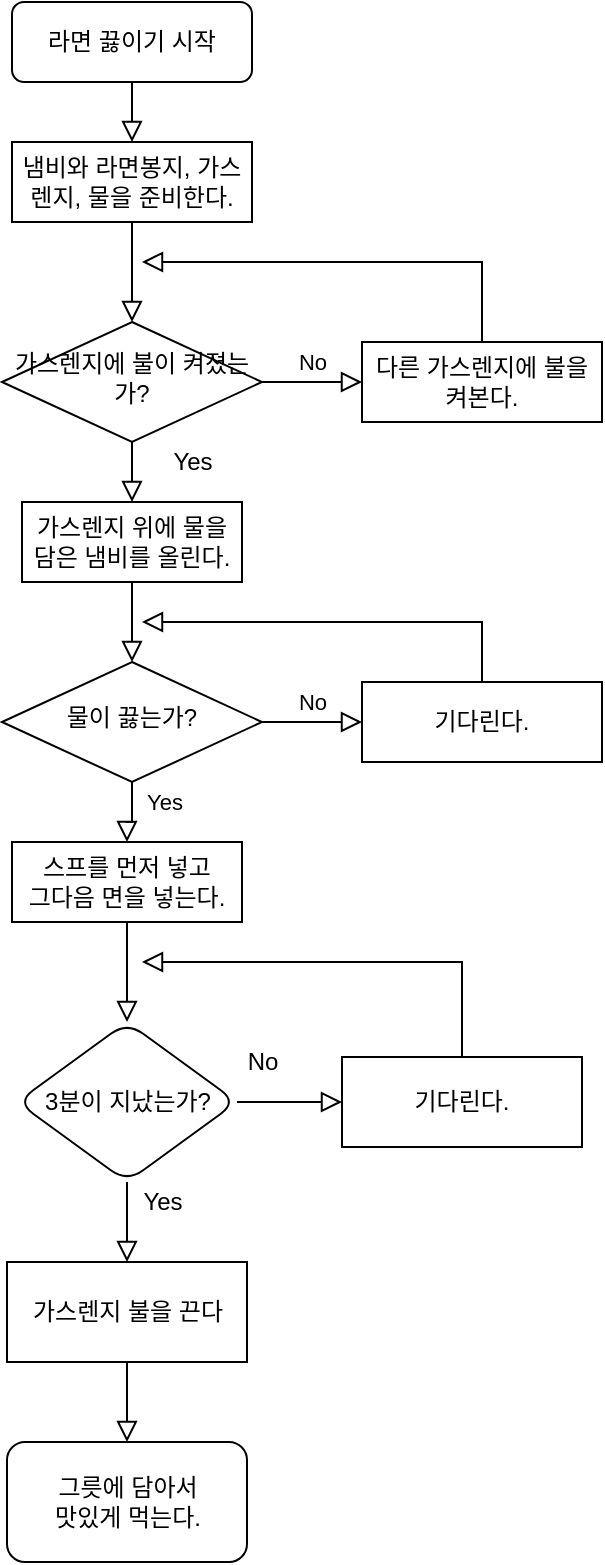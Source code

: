 <mxfile version="14.4.3" type="github">
  <diagram id="C5RBs43oDa-KdzZeNtuy" name="Page-1">
    <mxGraphModel dx="830" dy="531" grid="1" gridSize="10" guides="1" tooltips="1" connect="1" arrows="1" fold="1" page="1" pageScale="1" pageWidth="827" pageHeight="1169" math="0" shadow="0">
      <root>
        <mxCell id="WIyWlLk6GJQsqaUBKTNV-0" />
        <mxCell id="WIyWlLk6GJQsqaUBKTNV-1" parent="WIyWlLk6GJQsqaUBKTNV-0" />
        <mxCell id="WIyWlLk6GJQsqaUBKTNV-2" value="" style="rounded=0;html=1;jettySize=auto;orthogonalLoop=1;fontSize=11;endArrow=block;endFill=0;endSize=8;strokeWidth=1;shadow=0;labelBackgroundColor=none;edgeStyle=orthogonalEdgeStyle;" parent="WIyWlLk6GJQsqaUBKTNV-1" edge="1">
          <mxGeometry relative="1" as="geometry">
            <mxPoint x="205" y="50" as="sourcePoint" />
            <mxPoint x="205" y="80" as="targetPoint" />
          </mxGeometry>
        </mxCell>
        <mxCell id="WIyWlLk6GJQsqaUBKTNV-3" value="라면 끓이기 시작" style="rounded=1;whiteSpace=wrap;html=1;fontSize=12;glass=0;strokeWidth=1;shadow=0;" parent="WIyWlLk6GJQsqaUBKTNV-1" vertex="1">
          <mxGeometry x="145" y="10" width="120" height="40" as="geometry" />
        </mxCell>
        <mxCell id="WIyWlLk6GJQsqaUBKTNV-5" value="No" style="edgeStyle=orthogonalEdgeStyle;rounded=0;html=1;jettySize=auto;orthogonalLoop=1;fontSize=11;endArrow=block;endFill=0;endSize=8;strokeWidth=1;shadow=0;labelBackgroundColor=none;" parent="WIyWlLk6GJQsqaUBKTNV-1" source="WIyWlLk6GJQsqaUBKTNV-6" target="WIyWlLk6GJQsqaUBKTNV-7" edge="1">
          <mxGeometry y="10" relative="1" as="geometry">
            <mxPoint as="offset" />
          </mxGeometry>
        </mxCell>
        <mxCell id="SzI7ySh3XUHEro9wcSAu-4" value="" style="edgeStyle=orthogonalEdgeStyle;rounded=0;orthogonalLoop=1;jettySize=auto;html=1;shadow=0;labelBackgroundColor=none;endArrow=block;endFill=0;endSize=8;strokeWidth=1;" parent="WIyWlLk6GJQsqaUBKTNV-1" source="WIyWlLk6GJQsqaUBKTNV-6" target="SzI7ySh3XUHEro9wcSAu-3" edge="1">
          <mxGeometry relative="1" as="geometry" />
        </mxCell>
        <mxCell id="WIyWlLk6GJQsqaUBKTNV-6" value="가스렌지에 불이 켜졌는가?" style="rhombus;whiteSpace=wrap;html=1;shadow=0;fontFamily=Helvetica;fontSize=12;align=center;strokeWidth=1;spacing=6;spacingTop=-4;" parent="WIyWlLk6GJQsqaUBKTNV-1" vertex="1">
          <mxGeometry x="140" y="170" width="130" height="60" as="geometry" />
        </mxCell>
        <mxCell id="SzI7ySh3XUHEro9wcSAu-2" style="edgeStyle=orthogonalEdgeStyle;rounded=0;orthogonalLoop=1;jettySize=auto;html=1;shadow=0;labelBackgroundColor=none;endArrow=block;endFill=0;endSize=8;strokeWidth=1;" parent="WIyWlLk6GJQsqaUBKTNV-1" source="WIyWlLk6GJQsqaUBKTNV-7" edge="1">
          <mxGeometry relative="1" as="geometry">
            <mxPoint x="210" y="140" as="targetPoint" />
            <Array as="points">
              <mxPoint x="380" y="140" />
            </Array>
          </mxGeometry>
        </mxCell>
        <mxCell id="WIyWlLk6GJQsqaUBKTNV-7" value="다른 가스렌지에 불을 켜본다." style="whiteSpace=wrap;html=1;fontSize=12;glass=0;strokeWidth=1;shadow=0;" parent="WIyWlLk6GJQsqaUBKTNV-1" vertex="1">
          <mxGeometry x="320" y="180" width="120" height="40" as="geometry" />
        </mxCell>
        <mxCell id="WIyWlLk6GJQsqaUBKTNV-8" value="Yes" style="rounded=0;html=1;jettySize=auto;orthogonalLoop=1;fontSize=11;endArrow=block;endFill=0;endSize=8;strokeWidth=1;shadow=0;labelBackgroundColor=none;edgeStyle=orthogonalEdgeStyle;entryX=0.5;entryY=0;entryDx=0;entryDy=0;" parent="WIyWlLk6GJQsqaUBKTNV-1" source="SzI7ySh3XUHEro9wcSAu-8" target="SzI7ySh3XUHEro9wcSAu-12" edge="1">
          <mxGeometry x="-1" y="63" relative="1" as="geometry">
            <mxPoint x="-45" y="-60" as="offset" />
            <mxPoint x="202.5" y="500" as="targetPoint" />
          </mxGeometry>
        </mxCell>
        <mxCell id="WIyWlLk6GJQsqaUBKTNV-9" value="No" style="edgeStyle=orthogonalEdgeStyle;rounded=0;html=1;jettySize=auto;orthogonalLoop=1;fontSize=11;endArrow=block;endFill=0;endSize=8;strokeWidth=1;shadow=0;labelBackgroundColor=none;" parent="WIyWlLk6GJQsqaUBKTNV-1" source="WIyWlLk6GJQsqaUBKTNV-10" target="WIyWlLk6GJQsqaUBKTNV-12" edge="1">
          <mxGeometry y="10" relative="1" as="geometry">
            <mxPoint as="offset" />
          </mxGeometry>
        </mxCell>
        <mxCell id="SzI7ySh3XUHEro9wcSAu-11" style="edgeStyle=orthogonalEdgeStyle;rounded=0;orthogonalLoop=1;jettySize=auto;html=1;entryX=0.5;entryY=0;entryDx=0;entryDy=0;shadow=0;labelBackgroundColor=none;endArrow=block;endFill=0;endSize=8;strokeWidth=1;" parent="WIyWlLk6GJQsqaUBKTNV-1" source="WIyWlLk6GJQsqaUBKTNV-10" target="SzI7ySh3XUHEro9wcSAu-8" edge="1">
          <mxGeometry relative="1" as="geometry" />
        </mxCell>
        <mxCell id="WIyWlLk6GJQsqaUBKTNV-10" value="물이 끓는가?" style="rhombus;whiteSpace=wrap;html=1;shadow=0;fontFamily=Helvetica;fontSize=12;align=center;strokeWidth=1;spacing=6;spacingTop=-4;" parent="WIyWlLk6GJQsqaUBKTNV-1" vertex="1">
          <mxGeometry x="140" y="340" width="130" height="60" as="geometry" />
        </mxCell>
        <mxCell id="SzI7ySh3XUHEro9wcSAu-7" style="edgeStyle=orthogonalEdgeStyle;rounded=0;orthogonalLoop=1;jettySize=auto;html=1;shadow=0;labelBackgroundColor=none;endArrow=block;endFill=0;endSize=8;strokeWidth=1;exitX=0.5;exitY=0;exitDx=0;exitDy=0;" parent="WIyWlLk6GJQsqaUBKTNV-1" source="WIyWlLk6GJQsqaUBKTNV-12" edge="1">
          <mxGeometry relative="1" as="geometry">
            <mxPoint x="210" y="320" as="targetPoint" />
            <Array as="points">
              <mxPoint x="380" y="330" />
              <mxPoint x="380" y="330" />
            </Array>
          </mxGeometry>
        </mxCell>
        <mxCell id="WIyWlLk6GJQsqaUBKTNV-12" value="기다린다." style="whiteSpace=wrap;html=1;fontSize=12;glass=0;strokeWidth=1;shadow=0;" parent="WIyWlLk6GJQsqaUBKTNV-1" vertex="1">
          <mxGeometry x="320" y="350" width="120" height="40" as="geometry" />
        </mxCell>
        <mxCell id="SzI7ySh3XUHEro9wcSAu-1" style="edgeStyle=orthogonalEdgeStyle;rounded=0;orthogonalLoop=1;jettySize=auto;html=1;entryX=0.5;entryY=0;entryDx=0;entryDy=0;shadow=0;labelBackgroundColor=none;endArrow=block;endFill=0;endSize=8;strokeWidth=1;" parent="WIyWlLk6GJQsqaUBKTNV-1" source="SzI7ySh3XUHEro9wcSAu-0" target="WIyWlLk6GJQsqaUBKTNV-6" edge="1">
          <mxGeometry relative="1" as="geometry">
            <mxPoint x="190" y="160" as="targetPoint" />
            <Array as="points" />
          </mxGeometry>
        </mxCell>
        <mxCell id="SzI7ySh3XUHEro9wcSAu-0" value="냄비와 라면봉지, 가스렌지, 물을 준비한다." style="rounded=0;whiteSpace=wrap;html=1;" parent="WIyWlLk6GJQsqaUBKTNV-1" vertex="1">
          <mxGeometry x="145" y="80" width="120" height="40" as="geometry" />
        </mxCell>
        <mxCell id="SzI7ySh3XUHEro9wcSAu-5" style="edgeStyle=orthogonalEdgeStyle;rounded=0;orthogonalLoop=1;jettySize=auto;html=1;shadow=0;labelBackgroundColor=none;endArrow=block;endFill=0;endSize=8;strokeWidth=1;" parent="WIyWlLk6GJQsqaUBKTNV-1" source="SzI7ySh3XUHEro9wcSAu-3" edge="1">
          <mxGeometry relative="1" as="geometry">
            <mxPoint x="205" y="340" as="targetPoint" />
          </mxGeometry>
        </mxCell>
        <mxCell id="SzI7ySh3XUHEro9wcSAu-3" value="가스렌지 위에 물을 담은 냄비를 올린다." style="rounded=0;whiteSpace=wrap;html=1;" parent="WIyWlLk6GJQsqaUBKTNV-1" vertex="1">
          <mxGeometry x="150" y="260" width="110" height="40" as="geometry" />
        </mxCell>
        <mxCell id="SzI7ySh3XUHEro9wcSAu-8" value="스프를 먼저 넣고&lt;br&gt;그다음 면을 넣는다." style="rounded=0;whiteSpace=wrap;html=1;shadow=0;glass=0;strokeWidth=1;" parent="WIyWlLk6GJQsqaUBKTNV-1" vertex="1">
          <mxGeometry x="145" y="430" width="115" height="40" as="geometry" />
        </mxCell>
        <mxCell id="SzI7ySh3XUHEro9wcSAu-16" style="edgeStyle=orthogonalEdgeStyle;rounded=0;orthogonalLoop=1;jettySize=auto;html=1;entryX=0;entryY=0.5;entryDx=0;entryDy=0;shadow=0;labelBackgroundColor=none;endArrow=block;endFill=0;endSize=8;strokeWidth=1;" parent="WIyWlLk6GJQsqaUBKTNV-1" source="SzI7ySh3XUHEro9wcSAu-12" target="SzI7ySh3XUHEro9wcSAu-14" edge="1">
          <mxGeometry relative="1" as="geometry" />
        </mxCell>
        <mxCell id="SzI7ySh3XUHEro9wcSAu-24" style="edgeStyle=orthogonalEdgeStyle;rounded=0;orthogonalLoop=1;jettySize=auto;html=1;entryX=0.5;entryY=0;entryDx=0;entryDy=0;shadow=0;labelBackgroundColor=none;endArrow=block;endFill=0;endSize=8;strokeWidth=1;" parent="WIyWlLk6GJQsqaUBKTNV-1" source="SzI7ySh3XUHEro9wcSAu-12" target="SzI7ySh3XUHEro9wcSAu-22" edge="1">
          <mxGeometry relative="1" as="geometry" />
        </mxCell>
        <mxCell id="SzI7ySh3XUHEro9wcSAu-12" value="3분이 지났는가?" style="rhombus;whiteSpace=wrap;html=1;rounded=1;shadow=0;glass=0;strokeWidth=1;" parent="WIyWlLk6GJQsqaUBKTNV-1" vertex="1">
          <mxGeometry x="147.5" y="520" width="110" height="80" as="geometry" />
        </mxCell>
        <mxCell id="SzI7ySh3XUHEro9wcSAu-17" style="edgeStyle=orthogonalEdgeStyle;rounded=0;orthogonalLoop=1;jettySize=auto;html=1;shadow=0;labelBackgroundColor=none;endArrow=block;endFill=0;endSize=8;strokeWidth=1;" parent="WIyWlLk6GJQsqaUBKTNV-1" source="SzI7ySh3XUHEro9wcSAu-14" edge="1">
          <mxGeometry relative="1" as="geometry">
            <mxPoint x="210" y="490" as="targetPoint" />
            <Array as="points">
              <mxPoint x="370" y="500" />
              <mxPoint x="370" y="500" />
            </Array>
          </mxGeometry>
        </mxCell>
        <mxCell id="SzI7ySh3XUHEro9wcSAu-14" value="기다린다." style="rounded=0;whiteSpace=wrap;html=1;shadow=0;glass=0;strokeWidth=1;" parent="WIyWlLk6GJQsqaUBKTNV-1" vertex="1">
          <mxGeometry x="310" y="537.5" width="120" height="45" as="geometry" />
        </mxCell>
        <mxCell id="SzI7ySh3XUHEro9wcSAu-18" value="No" style="text;html=1;align=center;verticalAlign=middle;resizable=0;points=[];autosize=1;" parent="WIyWlLk6GJQsqaUBKTNV-1" vertex="1">
          <mxGeometry x="255" y="530" width="30" height="20" as="geometry" />
        </mxCell>
        <mxCell id="SzI7ySh3XUHEro9wcSAu-31" style="edgeStyle=orthogonalEdgeStyle;rounded=0;orthogonalLoop=1;jettySize=auto;html=1;entryX=0.5;entryY=0;entryDx=0;entryDy=0;shadow=0;labelBackgroundColor=none;endArrow=block;endFill=0;endSize=8;strokeWidth=1;" parent="WIyWlLk6GJQsqaUBKTNV-1" source="SzI7ySh3XUHEro9wcSAu-22" target="SzI7ySh3XUHEro9wcSAu-29" edge="1">
          <mxGeometry relative="1" as="geometry" />
        </mxCell>
        <mxCell id="SzI7ySh3XUHEro9wcSAu-22" value="가스렌지 불을 끈다" style="rounded=0;whiteSpace=wrap;html=1;shadow=0;glass=0;strokeWidth=1;" parent="WIyWlLk6GJQsqaUBKTNV-1" vertex="1">
          <mxGeometry x="142.5" y="640" width="120" height="50" as="geometry" />
        </mxCell>
        <mxCell id="SzI7ySh3XUHEro9wcSAu-25" value="Yes" style="text;html=1;align=center;verticalAlign=middle;resizable=0;points=[];autosize=1;" parent="WIyWlLk6GJQsqaUBKTNV-1" vertex="1">
          <mxGeometry x="205" y="600" width="30" height="20" as="geometry" />
        </mxCell>
        <mxCell id="SzI7ySh3XUHEro9wcSAu-26" value="Yes" style="text;html=1;align=center;verticalAlign=middle;resizable=0;points=[];autosize=1;" parent="WIyWlLk6GJQsqaUBKTNV-1" vertex="1">
          <mxGeometry x="220" y="230" width="30" height="20" as="geometry" />
        </mxCell>
        <mxCell id="SzI7ySh3XUHEro9wcSAu-29" value="그릇에 담아서&lt;br&gt;맛있게 먹는다." style="rounded=1;whiteSpace=wrap;html=1;shadow=0;glass=0;strokeWidth=1;" parent="WIyWlLk6GJQsqaUBKTNV-1" vertex="1">
          <mxGeometry x="142.5" y="730" width="120" height="60" as="geometry" />
        </mxCell>
      </root>
    </mxGraphModel>
  </diagram>
</mxfile>
